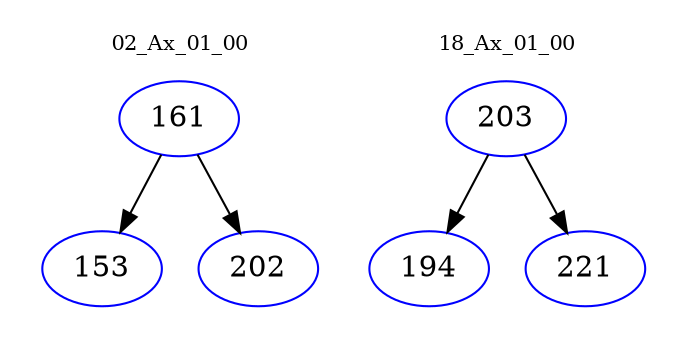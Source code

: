 digraph{
subgraph cluster_0 {
color = white
label = "02_Ax_01_00";
fontsize=10;
T0_161 [label="161", color="blue"]
T0_161 -> T0_153 [color="black"]
T0_153 [label="153", color="blue"]
T0_161 -> T0_202 [color="black"]
T0_202 [label="202", color="blue"]
}
subgraph cluster_1 {
color = white
label = "18_Ax_01_00";
fontsize=10;
T1_203 [label="203", color="blue"]
T1_203 -> T1_194 [color="black"]
T1_194 [label="194", color="blue"]
T1_203 -> T1_221 [color="black"]
T1_221 [label="221", color="blue"]
}
}
